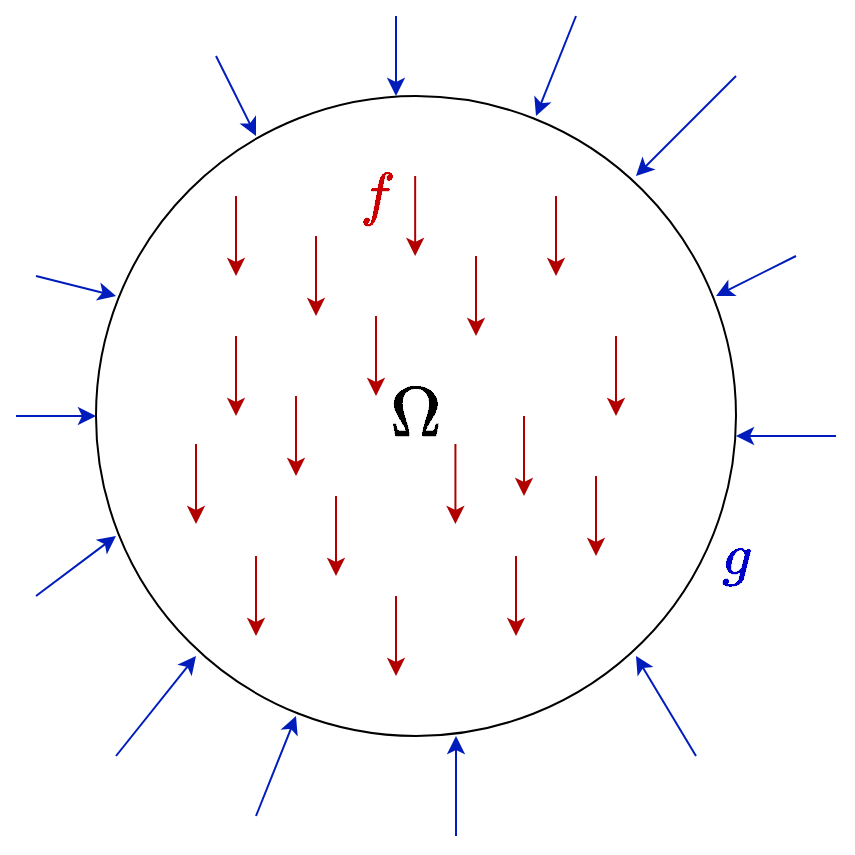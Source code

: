<mxfile version="13.7.3" type="device"><diagram id="I2Gx8apH-Y5Q0MiAZe3J" name="Page-1"><mxGraphModel dx="510" dy="453" grid="1" gridSize="10" guides="1" tooltips="1" connect="1" arrows="1" fold="1" page="1" pageScale="1" pageWidth="1169" pageHeight="827" math="1" shadow="0"><root><mxCell id="0"/><mxCell id="1" parent="0"/><mxCell id="q2SESVe7R8X35Zy32Iq0-2" value="" style="ellipse;whiteSpace=wrap;html=1;aspect=fixed;" vertex="1" parent="1"><mxGeometry x="370" y="220" width="320" height="320" as="geometry"/></mxCell><mxCell id="q2SESVe7R8X35Zy32Iq0-4" value="&lt;font style=&quot;font-size: 30px&quot;&gt;$$\Omega$$&lt;/font&gt;" style="text;html=1;strokeColor=none;fillColor=none;align=center;verticalAlign=middle;whiteSpace=wrap;rounded=0;" vertex="1" parent="1"><mxGeometry x="510" y="370" width="40" height="20" as="geometry"/></mxCell><mxCell id="q2SESVe7R8X35Zy32Iq0-8" value="" style="endArrow=classic;html=1;fillColor=#e51400;strokeColor=#B20000;" edge="1" parent="1"><mxGeometry width="50" height="50" relative="1" as="geometry"><mxPoint x="440" y="340" as="sourcePoint"/><mxPoint x="440" y="380" as="targetPoint"/></mxGeometry></mxCell><mxCell id="q2SESVe7R8X35Zy32Iq0-12" value="" style="endArrow=classic;html=1;fillColor=#e51400;strokeColor=#B20000;" edge="1" parent="1"><mxGeometry width="50" height="50" relative="1" as="geometry"><mxPoint x="470" y="370" as="sourcePoint"/><mxPoint x="470" y="410" as="targetPoint"/></mxGeometry></mxCell><mxCell id="q2SESVe7R8X35Zy32Iq0-13" value="" style="endArrow=classic;html=1;fillColor=#e51400;strokeColor=#B20000;" edge="1" parent="1"><mxGeometry width="50" height="50" relative="1" as="geometry"><mxPoint x="510.0" y="330" as="sourcePoint"/><mxPoint x="510.0" y="370" as="targetPoint"/></mxGeometry></mxCell><mxCell id="q2SESVe7R8X35Zy32Iq0-14" value="" style="endArrow=classic;html=1;fillColor=#e51400;strokeColor=#B20000;" edge="1" parent="1"><mxGeometry width="50" height="50" relative="1" as="geometry"><mxPoint x="630" y="340" as="sourcePoint"/><mxPoint x="630" y="380" as="targetPoint"/></mxGeometry></mxCell><mxCell id="q2SESVe7R8X35Zy32Iq0-15" value="" style="endArrow=classic;html=1;fillColor=#e51400;strokeColor=#B20000;" edge="1" parent="1"><mxGeometry width="50" height="50" relative="1" as="geometry"><mxPoint x="549.71" y="394" as="sourcePoint"/><mxPoint x="549.71" y="434" as="targetPoint"/></mxGeometry></mxCell><mxCell id="q2SESVe7R8X35Zy32Iq0-16" value="" style="endArrow=classic;html=1;fillColor=#e51400;strokeColor=#B20000;" edge="1" parent="1"><mxGeometry width="50" height="50" relative="1" as="geometry"><mxPoint x="584" y="380" as="sourcePoint"/><mxPoint x="584" y="420" as="targetPoint"/></mxGeometry></mxCell><mxCell id="q2SESVe7R8X35Zy32Iq0-17" value="" style="endArrow=classic;html=1;fillColor=#e51400;strokeColor=#B20000;" edge="1" parent="1"><mxGeometry width="50" height="50" relative="1" as="geometry"><mxPoint x="600" y="270" as="sourcePoint"/><mxPoint x="600" y="310" as="targetPoint"/></mxGeometry></mxCell><mxCell id="q2SESVe7R8X35Zy32Iq0-18" value="" style="endArrow=classic;html=1;fillColor=#e51400;strokeColor=#B20000;" edge="1" parent="1"><mxGeometry width="50" height="50" relative="1" as="geometry"><mxPoint x="490" y="420" as="sourcePoint"/><mxPoint x="490" y="460" as="targetPoint"/></mxGeometry></mxCell><mxCell id="q2SESVe7R8X35Zy32Iq0-19" value="" style="endArrow=classic;html=1;fillColor=#e51400;strokeColor=#B20000;" edge="1" parent="1"><mxGeometry width="50" height="50" relative="1" as="geometry"><mxPoint x="420" y="394" as="sourcePoint"/><mxPoint x="420" y="434" as="targetPoint"/></mxGeometry></mxCell><mxCell id="q2SESVe7R8X35Zy32Iq0-20" value="" style="endArrow=classic;html=1;fillColor=#e51400;strokeColor=#B20000;" edge="1" parent="1"><mxGeometry width="50" height="50" relative="1" as="geometry"><mxPoint x="520" y="470" as="sourcePoint"/><mxPoint x="520" y="510" as="targetPoint"/></mxGeometry></mxCell><mxCell id="q2SESVe7R8X35Zy32Iq0-21" value="" style="endArrow=classic;html=1;fillColor=#e51400;strokeColor=#B20000;" edge="1" parent="1"><mxGeometry width="50" height="50" relative="1" as="geometry"><mxPoint x="580" y="450" as="sourcePoint"/><mxPoint x="580" y="490" as="targetPoint"/></mxGeometry></mxCell><mxCell id="q2SESVe7R8X35Zy32Iq0-22" value="" style="endArrow=classic;html=1;fillColor=#e51400;strokeColor=#B20000;" edge="1" parent="1"><mxGeometry width="50" height="50" relative="1" as="geometry"><mxPoint x="620" y="410" as="sourcePoint"/><mxPoint x="620" y="450" as="targetPoint"/></mxGeometry></mxCell><mxCell id="q2SESVe7R8X35Zy32Iq0-23" value="" style="endArrow=classic;html=1;fillColor=#e51400;strokeColor=#B20000;" edge="1" parent="1"><mxGeometry width="50" height="50" relative="1" as="geometry"><mxPoint x="450" y="450" as="sourcePoint"/><mxPoint x="450" y="490" as="targetPoint"/></mxGeometry></mxCell><mxCell id="q2SESVe7R8X35Zy32Iq0-24" value="" style="endArrow=classic;html=1;fillColor=#e51400;strokeColor=#B20000;" edge="1" parent="1"><mxGeometry width="50" height="50" relative="1" as="geometry"><mxPoint x="480" y="290" as="sourcePoint"/><mxPoint x="480" y="330" as="targetPoint"/></mxGeometry></mxCell><mxCell id="q2SESVe7R8X35Zy32Iq0-25" value="" style="endArrow=classic;html=1;fillColor=#e51400;strokeColor=#B20000;" edge="1" parent="1"><mxGeometry width="50" height="50" relative="1" as="geometry"><mxPoint x="529.58" y="260" as="sourcePoint"/><mxPoint x="529.58" y="300" as="targetPoint"/></mxGeometry></mxCell><mxCell id="q2SESVe7R8X35Zy32Iq0-28" value="&lt;font style=&quot;font-size: 25px&quot;&gt;$$f$$&lt;/font&gt;" style="edgeLabel;html=1;align=center;verticalAlign=middle;resizable=0;points=[];fontColor=#CC0000;" vertex="1" connectable="0" parent="q2SESVe7R8X35Zy32Iq0-25"><mxGeometry x="0.475" y="-2" relative="1" as="geometry"><mxPoint x="-17.58" y="-19.52" as="offset"/></mxGeometry></mxCell><mxCell id="q2SESVe7R8X35Zy32Iq0-26" value="" style="endArrow=classic;html=1;fillColor=#e51400;strokeColor=#B20000;" edge="1" parent="1"><mxGeometry width="50" height="50" relative="1" as="geometry"><mxPoint x="440" y="270" as="sourcePoint"/><mxPoint x="440" y="310" as="targetPoint"/></mxGeometry></mxCell><mxCell id="q2SESVe7R8X35Zy32Iq0-27" value="" style="endArrow=classic;html=1;fillColor=#e51400;strokeColor=#B20000;" edge="1" parent="1"><mxGeometry width="50" height="50" relative="1" as="geometry"><mxPoint x="560" y="300" as="sourcePoint"/><mxPoint x="560" y="340" as="targetPoint"/></mxGeometry></mxCell><mxCell id="q2SESVe7R8X35Zy32Iq0-39" value="&lt;font style=&quot;font-size: 25px&quot; color=&quot;#0000cc&quot;&gt;$$g$$&lt;/font&gt;" style="text;html=1;strokeColor=none;fillColor=none;align=center;verticalAlign=middle;whiteSpace=wrap;rounded=0;shadow=0;sketch=1;sketchStyle=rough;fontColor=#FF0000;" vertex="1" parent="1"><mxGeometry x="670" y="440" width="40" height="20" as="geometry"/></mxCell><mxCell id="q2SESVe7R8X35Zy32Iq0-40" value="" style="endArrow=classic;html=1;fontColor=#FF0000;fillColor=#0050ef;strokeColor=#001DBC;" edge="1" parent="1"><mxGeometry width="50" height="50" relative="1" as="geometry"><mxPoint x="380" y="550" as="sourcePoint"/><mxPoint x="420" y="500" as="targetPoint"/></mxGeometry></mxCell><mxCell id="q2SESVe7R8X35Zy32Iq0-42" value="" style="endArrow=classic;html=1;fontColor=#FF0000;fillColor=#0050ef;strokeColor=#001DBC;" edge="1" parent="1"><mxGeometry width="50" height="50" relative="1" as="geometry"><mxPoint x="450" y="580" as="sourcePoint"/><mxPoint x="470" y="530" as="targetPoint"/></mxGeometry></mxCell><mxCell id="q2SESVe7R8X35Zy32Iq0-43" value="" style="endArrow=classic;html=1;fontColor=#FF0000;fillColor=#0050ef;strokeColor=#001DBC;" edge="1" parent="1"><mxGeometry width="50" height="50" relative="1" as="geometry"><mxPoint x="690" y="210" as="sourcePoint"/><mxPoint x="640" y="260" as="targetPoint"/></mxGeometry></mxCell><mxCell id="q2SESVe7R8X35Zy32Iq0-44" value="" style="endArrow=classic;html=1;fontColor=#FF0000;fillColor=#0050ef;strokeColor=#001DBC;" edge="1" parent="1"><mxGeometry width="50" height="50" relative="1" as="geometry"><mxPoint x="520" y="180" as="sourcePoint"/><mxPoint x="520" y="220" as="targetPoint"/></mxGeometry></mxCell><mxCell id="q2SESVe7R8X35Zy32Iq0-45" value="" style="endArrow=classic;html=1;fontColor=#FF0000;fillColor=#0050ef;strokeColor=#001DBC;" edge="1" parent="1"><mxGeometry width="50" height="50" relative="1" as="geometry"><mxPoint x="330" y="380" as="sourcePoint"/><mxPoint x="370" y="380" as="targetPoint"/></mxGeometry></mxCell><mxCell id="q2SESVe7R8X35Zy32Iq0-46" value="" style="endArrow=classic;html=1;fontColor=#FF0000;fillColor=#0050ef;strokeColor=#001DBC;" edge="1" parent="1"><mxGeometry width="50" height="50" relative="1" as="geometry"><mxPoint x="740" y="390" as="sourcePoint"/><mxPoint x="690" y="390" as="targetPoint"/></mxGeometry></mxCell><mxCell id="q2SESVe7R8X35Zy32Iq0-47" value="" style="endArrow=classic;html=1;fontColor=#FF0000;fillColor=#0050ef;strokeColor=#001DBC;" edge="1" parent="1"><mxGeometry width="50" height="50" relative="1" as="geometry"><mxPoint x="430" y="200" as="sourcePoint"/><mxPoint x="450" y="240" as="targetPoint"/></mxGeometry></mxCell><mxCell id="q2SESVe7R8X35Zy32Iq0-48" value="" style="endArrow=classic;html=1;fontColor=#FF0000;fillColor=#0050ef;strokeColor=#001DBC;" edge="1" parent="1"><mxGeometry width="50" height="50" relative="1" as="geometry"><mxPoint x="610" y="180" as="sourcePoint"/><mxPoint x="590" y="230" as="targetPoint"/></mxGeometry></mxCell><mxCell id="q2SESVe7R8X35Zy32Iq0-49" value="" style="endArrow=classic;html=1;fontColor=#FF0000;fillColor=#0050ef;strokeColor=#001DBC;" edge="1" parent="1"><mxGeometry width="50" height="50" relative="1" as="geometry"><mxPoint x="340" y="470" as="sourcePoint"/><mxPoint x="380" y="440" as="targetPoint"/></mxGeometry></mxCell><mxCell id="q2SESVe7R8X35Zy32Iq0-50" value="" style="endArrow=classic;html=1;fontColor=#FF0000;fillColor=#0050ef;strokeColor=#001DBC;" edge="1" parent="1"><mxGeometry width="50" height="50" relative="1" as="geometry"><mxPoint x="340" y="310" as="sourcePoint"/><mxPoint x="380" y="320" as="targetPoint"/></mxGeometry></mxCell><mxCell id="q2SESVe7R8X35Zy32Iq0-51" value="" style="endArrow=classic;html=1;fontColor=#FF0000;fillColor=#0050ef;strokeColor=#001DBC;" edge="1" parent="1"><mxGeometry width="50" height="50" relative="1" as="geometry"><mxPoint x="550" y="590" as="sourcePoint"/><mxPoint x="550" y="540" as="targetPoint"/></mxGeometry></mxCell><mxCell id="q2SESVe7R8X35Zy32Iq0-52" value="" style="endArrow=classic;html=1;fontColor=#FF0000;fillColor=#0050ef;strokeColor=#001DBC;" edge="1" parent="1"><mxGeometry width="50" height="50" relative="1" as="geometry"><mxPoint x="670" y="550" as="sourcePoint"/><mxPoint x="640" y="500" as="targetPoint"/></mxGeometry></mxCell><mxCell id="q2SESVe7R8X35Zy32Iq0-53" value="" style="endArrow=classic;html=1;fontColor=#FF0000;fillColor=#0050ef;strokeColor=#001DBC;" edge="1" parent="1"><mxGeometry width="50" height="50" relative="1" as="geometry"><mxPoint x="720" y="300" as="sourcePoint"/><mxPoint x="680" y="320" as="targetPoint"/></mxGeometry></mxCell></root></mxGraphModel></diagram></mxfile>